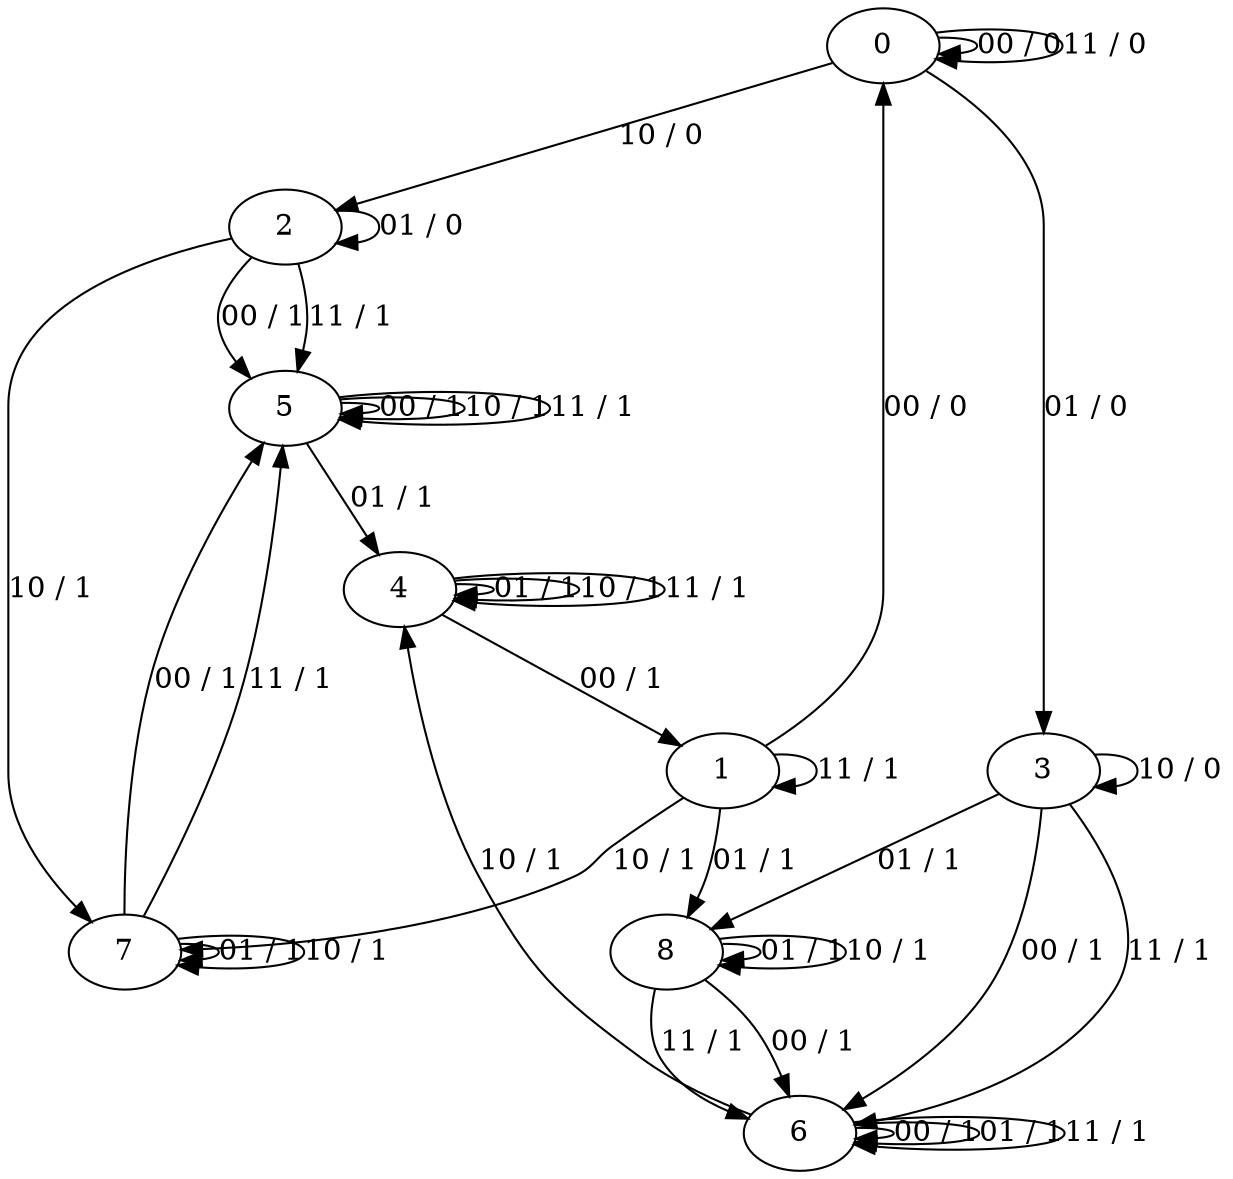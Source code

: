 digraph {
0
1
2
3
4
5
6
7
8
0 -> 0 [label="00 / 0"]
0 -> 3 [label="01 / 0"]
0 -> 2 [label="10 / 0"]
0 -> 0 [label="11 / 0"]
1 -> 0 [label="00 / 0"]
1 -> 8 [label="01 / 1"]
1 -> 7 [label="10 / 1"]
1 -> 1 [label="11 / 1"]
2 -> 5 [label="00 / 1"]
2 -> 2 [label="01 / 0"]
2 -> 7 [label="10 / 1"]
2 -> 5 [label="11 / 1"]
3 -> 6 [label="00 / 1"]
3 -> 8 [label="01 / 1"]
3 -> 3 [label="10 / 0"]
3 -> 6 [label="11 / 1"]
4 -> 1 [label="00 / 1"]
4 -> 4 [label="01 / 1"]
4 -> 4 [label="10 / 1"]
4 -> 4 [label="11 / 1"]
5 -> 5 [label="00 / 1"]
5 -> 4 [label="01 / 1"]
5 -> 5 [label="10 / 1"]
5 -> 5 [label="11 / 1"]
6 -> 6 [label="00 / 1"]
6 -> 6 [label="01 / 1"]
6 -> 4 [label="10 / 1"]
6 -> 6 [label="11 / 1"]
7 -> 5 [label="00 / 1"]
7 -> 7 [label="01 / 1"]
7 -> 7 [label="10 / 1"]
7 -> 5 [label="11 / 1"]
8 -> 6 [label="00 / 1"]
8 -> 8 [label="01 / 1"]
8 -> 8 [label="10 / 1"]
8 -> 6 [label="11 / 1"]
}
